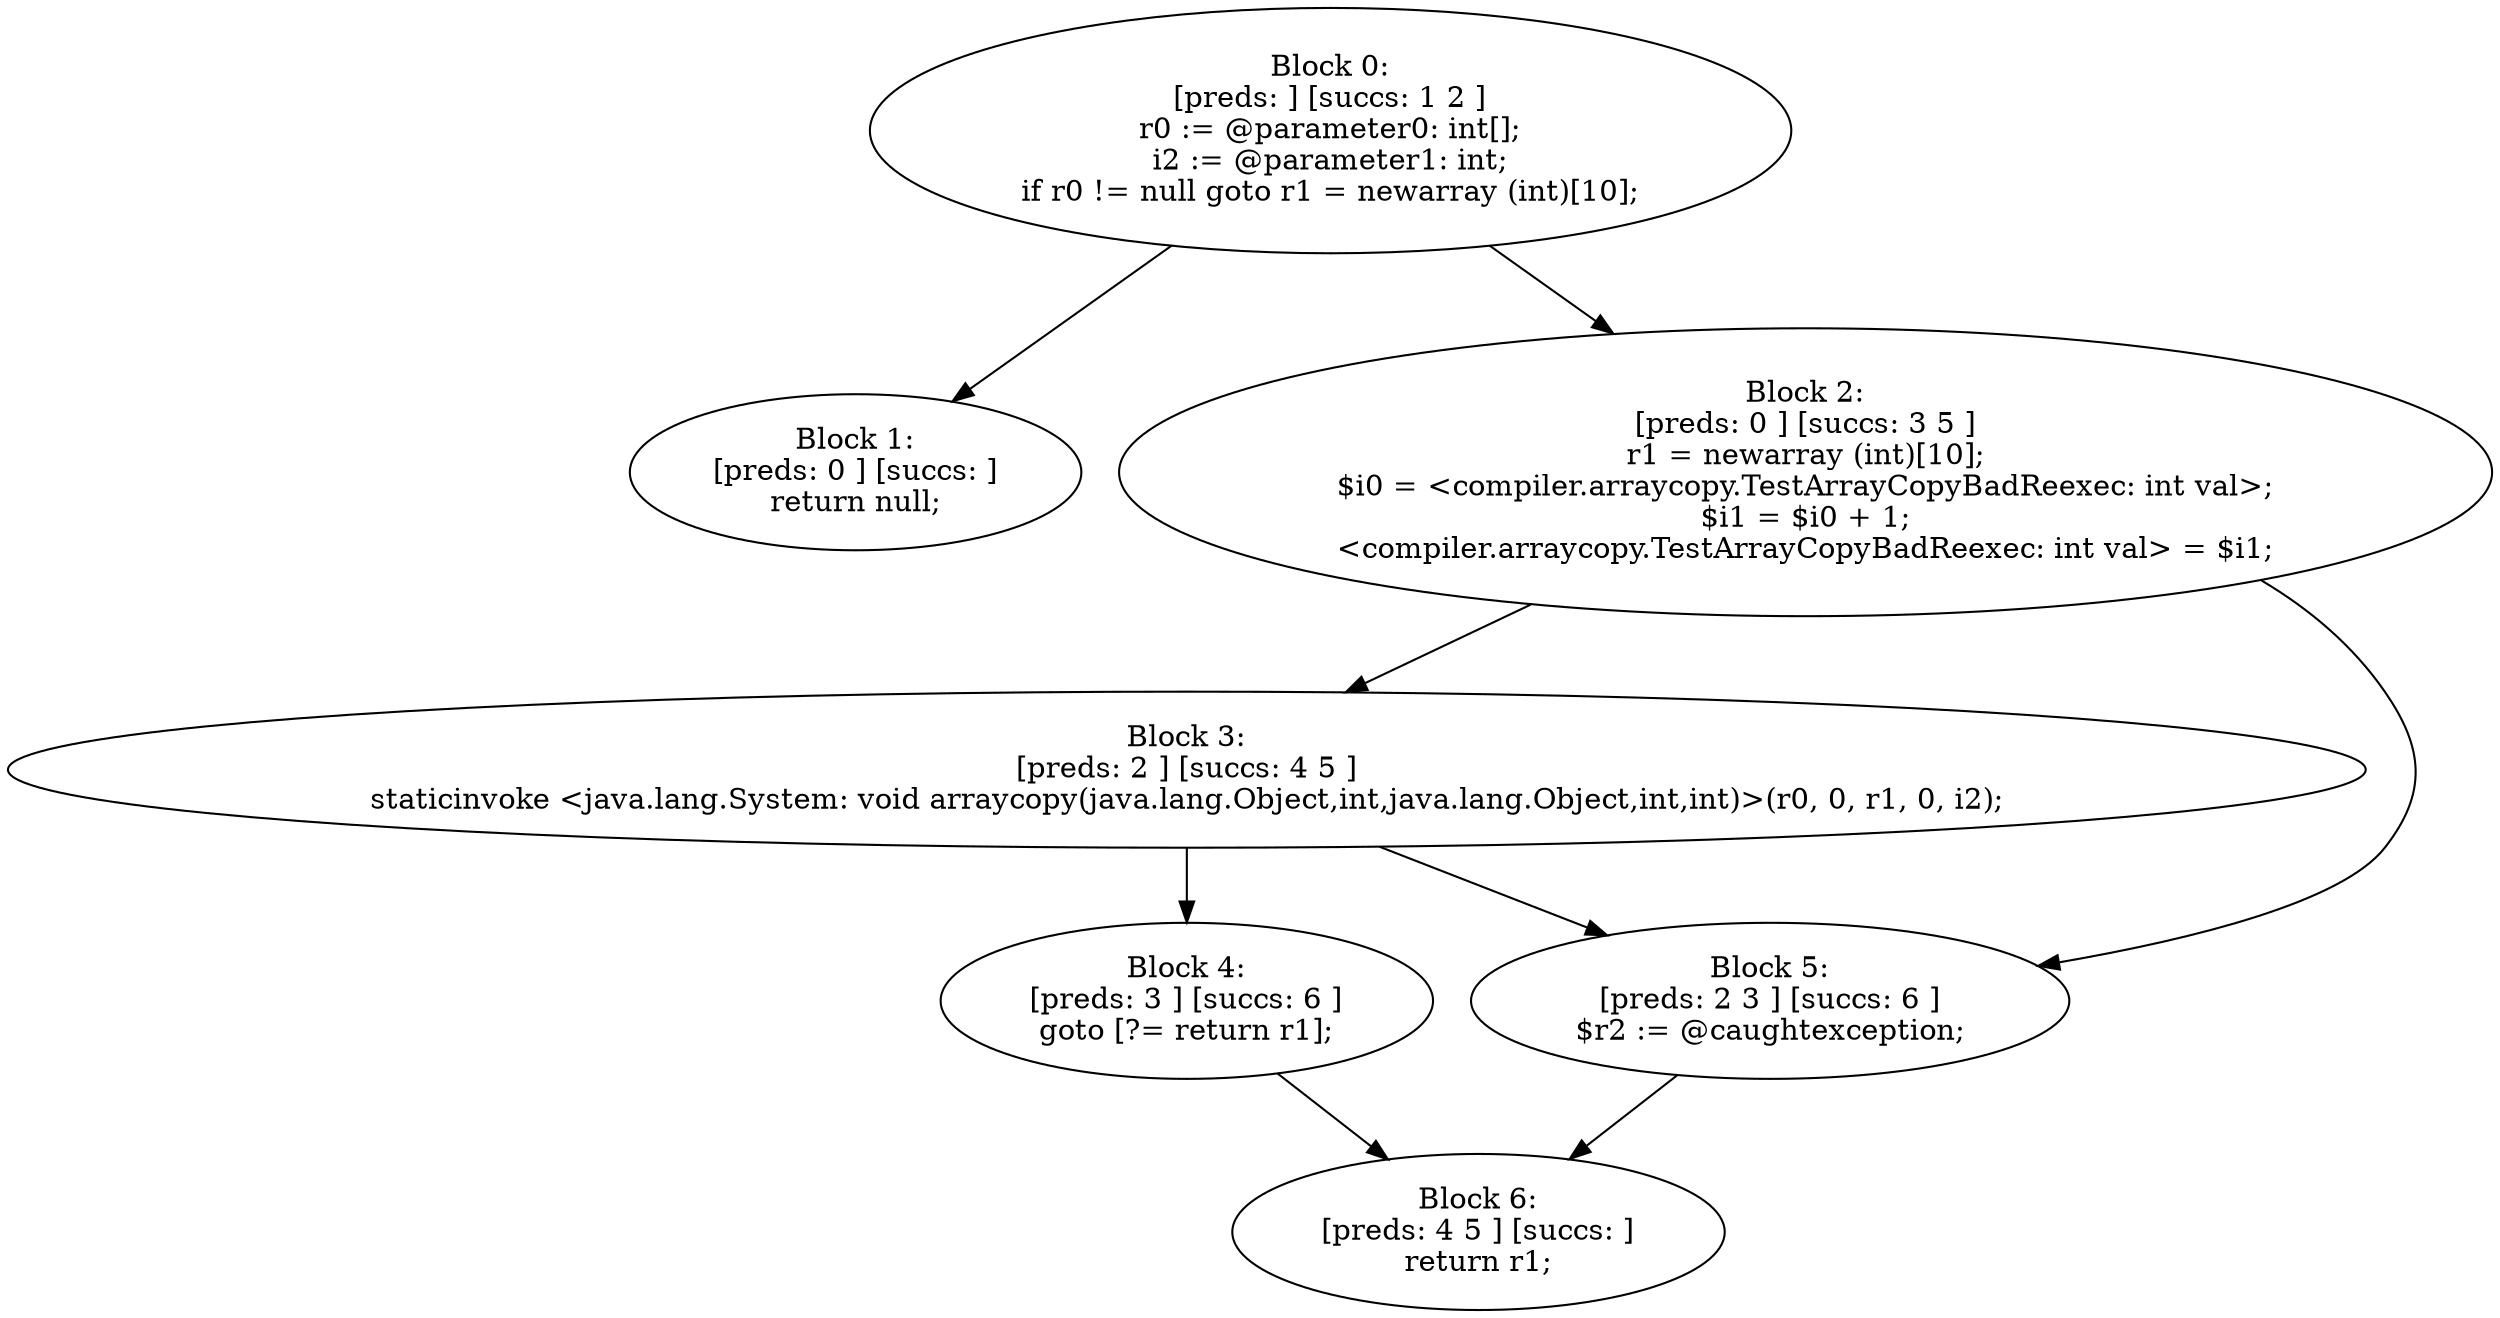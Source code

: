 digraph "unitGraph" {
    "Block 0:
[preds: ] [succs: 1 2 ]
r0 := @parameter0: int[];
i2 := @parameter1: int;
if r0 != null goto r1 = newarray (int)[10];
"
    "Block 1:
[preds: 0 ] [succs: ]
return null;
"
    "Block 2:
[preds: 0 ] [succs: 3 5 ]
r1 = newarray (int)[10];
$i0 = <compiler.arraycopy.TestArrayCopyBadReexec: int val>;
$i1 = $i0 + 1;
<compiler.arraycopy.TestArrayCopyBadReexec: int val> = $i1;
"
    "Block 3:
[preds: 2 ] [succs: 4 5 ]
staticinvoke <java.lang.System: void arraycopy(java.lang.Object,int,java.lang.Object,int,int)>(r0, 0, r1, 0, i2);
"
    "Block 4:
[preds: 3 ] [succs: 6 ]
goto [?= return r1];
"
    "Block 5:
[preds: 2 3 ] [succs: 6 ]
$r2 := @caughtexception;
"
    "Block 6:
[preds: 4 5 ] [succs: ]
return r1;
"
    "Block 0:
[preds: ] [succs: 1 2 ]
r0 := @parameter0: int[];
i2 := @parameter1: int;
if r0 != null goto r1 = newarray (int)[10];
"->"Block 1:
[preds: 0 ] [succs: ]
return null;
";
    "Block 0:
[preds: ] [succs: 1 2 ]
r0 := @parameter0: int[];
i2 := @parameter1: int;
if r0 != null goto r1 = newarray (int)[10];
"->"Block 2:
[preds: 0 ] [succs: 3 5 ]
r1 = newarray (int)[10];
$i0 = <compiler.arraycopy.TestArrayCopyBadReexec: int val>;
$i1 = $i0 + 1;
<compiler.arraycopy.TestArrayCopyBadReexec: int val> = $i1;
";
    "Block 2:
[preds: 0 ] [succs: 3 5 ]
r1 = newarray (int)[10];
$i0 = <compiler.arraycopy.TestArrayCopyBadReexec: int val>;
$i1 = $i0 + 1;
<compiler.arraycopy.TestArrayCopyBadReexec: int val> = $i1;
"->"Block 3:
[preds: 2 ] [succs: 4 5 ]
staticinvoke <java.lang.System: void arraycopy(java.lang.Object,int,java.lang.Object,int,int)>(r0, 0, r1, 0, i2);
";
    "Block 2:
[preds: 0 ] [succs: 3 5 ]
r1 = newarray (int)[10];
$i0 = <compiler.arraycopy.TestArrayCopyBadReexec: int val>;
$i1 = $i0 + 1;
<compiler.arraycopy.TestArrayCopyBadReexec: int val> = $i1;
"->"Block 5:
[preds: 2 3 ] [succs: 6 ]
$r2 := @caughtexception;
";
    "Block 3:
[preds: 2 ] [succs: 4 5 ]
staticinvoke <java.lang.System: void arraycopy(java.lang.Object,int,java.lang.Object,int,int)>(r0, 0, r1, 0, i2);
"->"Block 4:
[preds: 3 ] [succs: 6 ]
goto [?= return r1];
";
    "Block 3:
[preds: 2 ] [succs: 4 5 ]
staticinvoke <java.lang.System: void arraycopy(java.lang.Object,int,java.lang.Object,int,int)>(r0, 0, r1, 0, i2);
"->"Block 5:
[preds: 2 3 ] [succs: 6 ]
$r2 := @caughtexception;
";
    "Block 4:
[preds: 3 ] [succs: 6 ]
goto [?= return r1];
"->"Block 6:
[preds: 4 5 ] [succs: ]
return r1;
";
    "Block 5:
[preds: 2 3 ] [succs: 6 ]
$r2 := @caughtexception;
"->"Block 6:
[preds: 4 5 ] [succs: ]
return r1;
";
}
